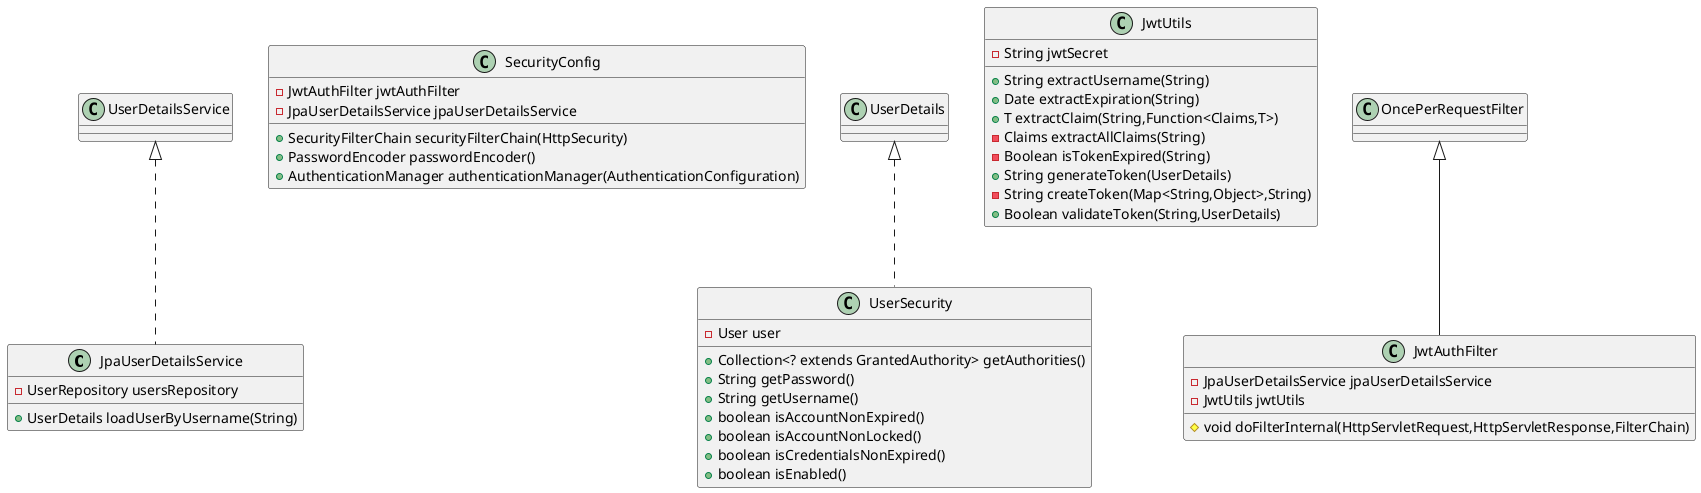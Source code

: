 @startuml
class JpaUserDetailsService {
- UserRepository usersRepository
+ UserDetails loadUserByUsername(String)
}
class SecurityConfig {
- JwtAuthFilter jwtAuthFilter
- JpaUserDetailsService jpaUserDetailsService
+ SecurityFilterChain securityFilterChain(HttpSecurity)
+ PasswordEncoder passwordEncoder()
+ AuthenticationManager authenticationManager(AuthenticationConfiguration)
}
class UserSecurity {
- User user
+ Collection<? extends GrantedAuthority> getAuthorities()
+ String getPassword()
+ String getUsername()
+ boolean isAccountNonExpired()
+ boolean isAccountNonLocked()
+ boolean isCredentialsNonExpired()
+ boolean isEnabled()
}
class JwtUtils {
- String jwtSecret
+ String extractUsername(String)
+ Date extractExpiration(String)
+ T extractClaim(String,Function<Claims,T>)
- Claims extractAllClaims(String)
- Boolean isTokenExpired(String)
+ String generateToken(UserDetails)
- String createToken(Map<String,Object>,String)
+ Boolean validateToken(String,UserDetails)
}
class JwtAuthFilter {
- JpaUserDetailsService jpaUserDetailsService
- JwtUtils jwtUtils
# void doFilterInternal(HttpServletRequest,HttpServletResponse,FilterChain)
}

UserDetailsService <|.. JpaUserDetailsService
UserDetails <|.. UserSecurity
OncePerRequestFilter <|-- JwtAuthFilter
@enduml